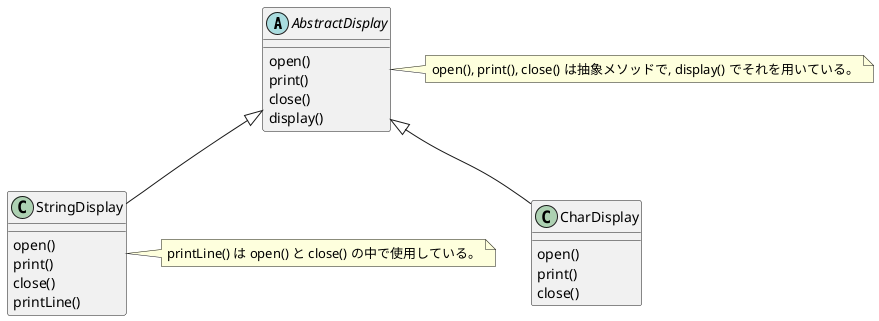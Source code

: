 @startuml

abstract class AbstractDisplay {
    open()
    print()
    close()
    display()
}

class CharDisplay {
    open()
    print()
    close()
}

class StringDisplay {
    open()
    print()
    close()
    printLine()
}

note "open(), print(), close() は抽象メソッドで, display() でそれを用いている。" as ASN
note "printLine() は open() と close() の中で使用している。" as SDN

AbstractDisplay <|-down- CharDisplay
AbstractDisplay <|-down- StringDisplay

AbstractDisplay .right. ASN
StringDisplay .right. SDN

@enduml